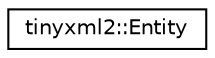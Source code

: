 digraph "Graphical Class Hierarchy"
{
  edge [fontname="Helvetica",fontsize="10",labelfontname="Helvetica",labelfontsize="10"];
  node [fontname="Helvetica",fontsize="10",shape=record];
  rankdir="LR";
  Node1 [label="tinyxml2::Entity",height=0.2,width=0.4,color="black", fillcolor="white", style="filled",URL="$structtinyxml2_1_1_entity.html"];
}
